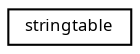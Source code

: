 digraph "Graphical Class Hierarchy"
{
  edge [fontname="Sans",fontsize="8",labelfontname="Sans",labelfontsize="8"];
  node [fontname="Sans",fontsize="8",shape=record];
  rankdir="LR";
  Node1 [label="stringtable",height=0.2,width=0.4,color="black", fillcolor="white", style="filled",URL="$structstringtable.html"];
}
